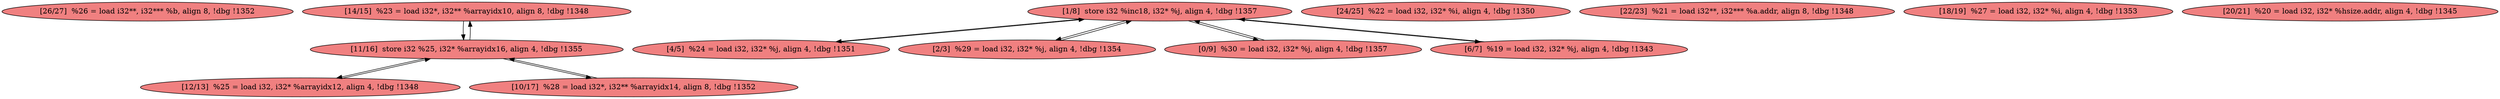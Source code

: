 
digraph G {


node415 [fillcolor=lightcoral,label="[26/27]  %26 = load i32**, i32*** %b, align 8, !dbg !1352",shape=ellipse,style=filled ]
node414 [fillcolor=lightcoral,label="[14/15]  %23 = load i32*, i32** %arrayidx10, align 8, !dbg !1348",shape=ellipse,style=filled ]
node413 [fillcolor=lightcoral,label="[12/13]  %25 = load i32, i32* %arrayidx12, align 4, !dbg !1348",shape=ellipse,style=filled ]
node412 [fillcolor=lightcoral,label="[1/8]  store i32 %inc18, i32* %j, align 4, !dbg !1357",shape=ellipse,style=filled ]
node411 [fillcolor=lightcoral,label="[24/25]  %22 = load i32, i32* %i, align 4, !dbg !1350",shape=ellipse,style=filled ]
node416 [fillcolor=lightcoral,label="[4/5]  %24 = load i32, i32* %j, align 4, !dbg !1351",shape=ellipse,style=filled ]
node404 [fillcolor=lightcoral,label="[2/3]  %29 = load i32, i32* %j, align 4, !dbg !1354",shape=ellipse,style=filled ]
node403 [fillcolor=lightcoral,label="[0/9]  %30 = load i32, i32* %j, align 4, !dbg !1357",shape=ellipse,style=filled ]
node410 [fillcolor=lightcoral,label="[22/23]  %21 = load i32**, i32*** %a.addr, align 8, !dbg !1348",shape=ellipse,style=filled ]
node405 [fillcolor=lightcoral,label="[10/17]  %28 = load i32*, i32** %arrayidx14, align 8, !dbg !1352",shape=ellipse,style=filled ]
node406 [fillcolor=lightcoral,label="[18/19]  %27 = load i32, i32* %i, align 4, !dbg !1353",shape=ellipse,style=filled ]
node408 [fillcolor=lightcoral,label="[11/16]  store i32 %25, i32* %arrayidx16, align 4, !dbg !1355",shape=ellipse,style=filled ]
node409 [fillcolor=lightcoral,label="[6/7]  %19 = load i32, i32* %j, align 4, !dbg !1343",shape=ellipse,style=filled ]
node407 [fillcolor=lightcoral,label="[20/21]  %20 = load i32, i32* %hsize.addr, align 4, !dbg !1345",shape=ellipse,style=filled ]

node405->node408 [ ]
node403->node412 [ ]
node412->node403 [ ]
node414->node408 [ ]
node408->node413 [ ]
node408->node414 [ ]
node412->node416 [ ]
node409->node412 [ ]
node416->node412 [ ]
node408->node405 [ ]
node412->node409 [ ]
node413->node408 [ ]
node412->node404 [ ]
node404->node412 [ ]


}
